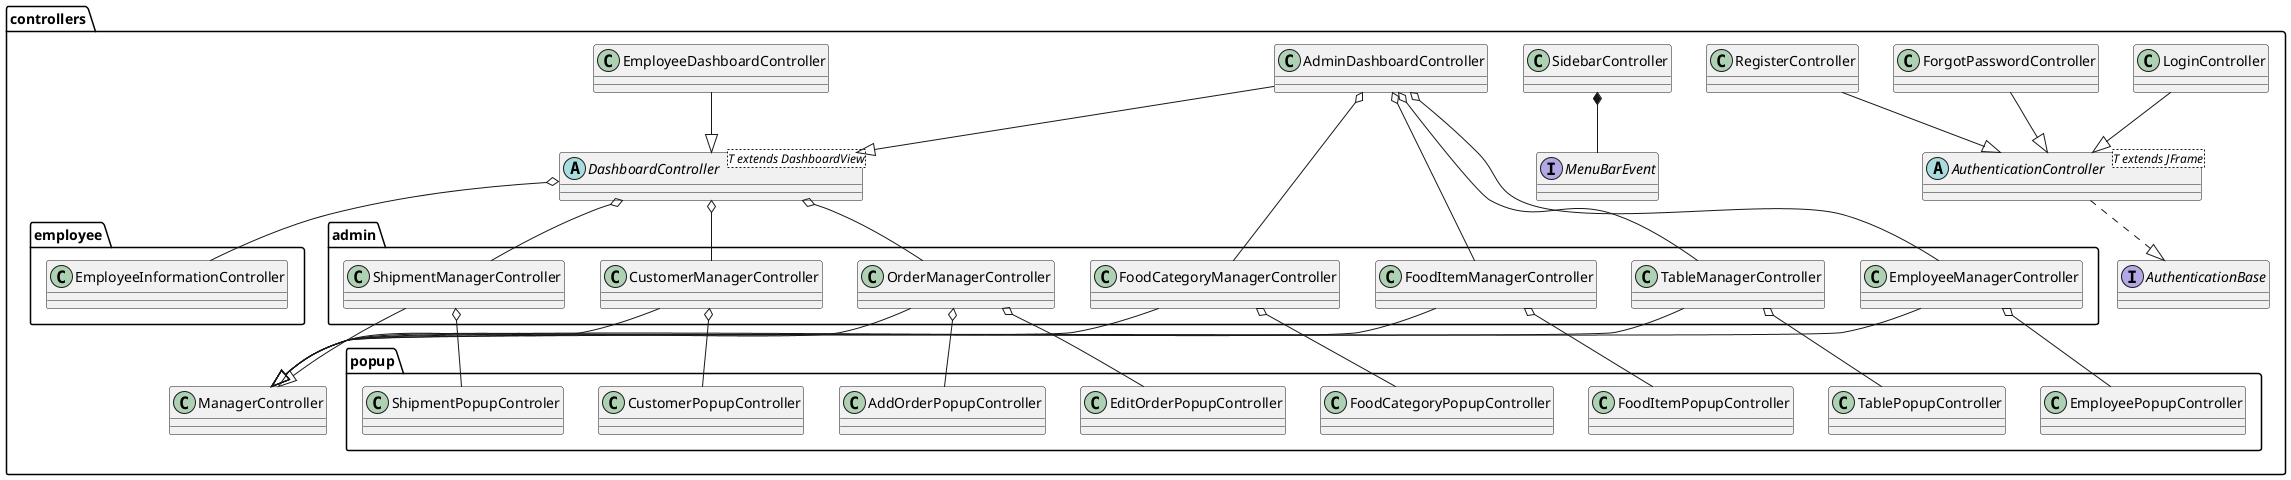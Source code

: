 @startuml
package controllers {
    class ManagerController {

    }
    interface AuthenticationBase {

    }
    abstract class AuthenticationController<T extends JFrame> {

    }
    class LoginController {

    }
    class ForgotPasswordController {
    }
    class RegisterController {
    }
    interface MenuBarEvent {

    }
    class SidebarController {

    }
    abstract class DashboardController<T extends DashboardView> {

    }
    class AdminDashboardController {

    }
    class EmployeeDashboardController {

    }
    package admin {
        class CustomerManagerController {

        }

        class EmployeeManagerController {

        }
        class FoodCategoryManagerController {

        }
        class FoodItemManagerController {

        }
        class OrderManagerController {

        }
        class TableManagerController {

        }
        class ShipmentManagerController {

        }
    }
}
EmployeeDashboardController --|> DashboardController
AdminDashboardController o-- controllers.admin.EmployeeManagerController
AdminDashboardController o-- controllers.admin.FoodCategoryManagerController
AdminDashboardController o-- controllers.admin.FoodItemManagerController
AdminDashboardController o-- controllers.admin.TableManagerController
AdminDashboardController --|> DashboardController
DashboardController o-- controllers.admin.CustomerManagerController
DashboardController o-- controllers.admin.OrderManagerController
DashboardController o-- controllers.admin.ShipmentManagerController
DashboardController o-- controllers.employee.EmployeeInformationController
SidebarController *-- MenuBarEvent
RegisterController --|> AuthenticationController
ForgotPasswordController --|> AuthenticationController
LoginController --|> AuthenticationController
AuthenticationController ..|> AuthenticationBase
controllers.admin.CustomerManagerController --|> controllers.ManagerController
controllers.admin.EmployeeManagerController --|> controllers.ManagerController
controllers.admin.OrderManagerController --|> controllers.ManagerController
controllers.admin.ShipmentManagerController --|> controllers.ManagerController
controllers.admin.FoodCategoryManagerController --|> controllers.ManagerController
controllers.admin.FoodItemManagerController --|> controllers.ManagerController
controllers.admin.TableManagerController --|> controllers.ManagerController
controllers.admin.CustomerManagerController o-- controllers.popup.CustomerPopupController
controllers.admin.EmployeeManagerController o-- controllers.popup.EmployeePopupController
controllers.admin.OrderManagerController o-- controllers.popup.AddOrderPopupController
controllers.admin.OrderManagerController o-- controllers.popup.EditOrderPopupController
controllers.admin.FoodCategoryManagerController o-- controllers.popup.FoodCategoryPopupController
controllers.admin.FoodItemManagerController o-- controllers.popup.FoodItemPopupController
controllers.admin.TableManagerController o-- controllers.popup.TablePopupController
controllers.admin.ShipmentManagerController o-- controllers.popup.ShipmentPopupControler
@enduml
